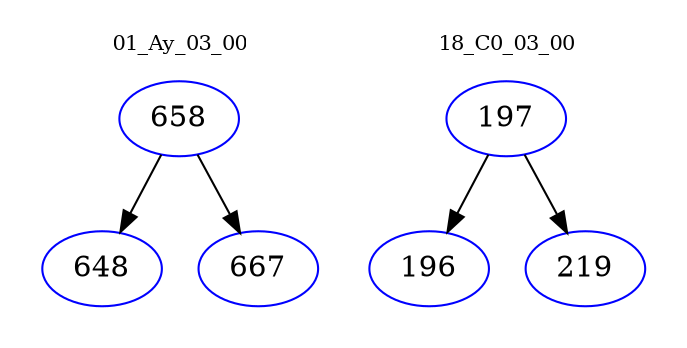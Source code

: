 digraph{
subgraph cluster_0 {
color = white
label = "01_Ay_03_00";
fontsize=10;
T0_658 [label="658", color="blue"]
T0_658 -> T0_648 [color="black"]
T0_648 [label="648", color="blue"]
T0_658 -> T0_667 [color="black"]
T0_667 [label="667", color="blue"]
}
subgraph cluster_1 {
color = white
label = "18_C0_03_00";
fontsize=10;
T1_197 [label="197", color="blue"]
T1_197 -> T1_196 [color="black"]
T1_196 [label="196", color="blue"]
T1_197 -> T1_219 [color="black"]
T1_219 [label="219", color="blue"]
}
}
